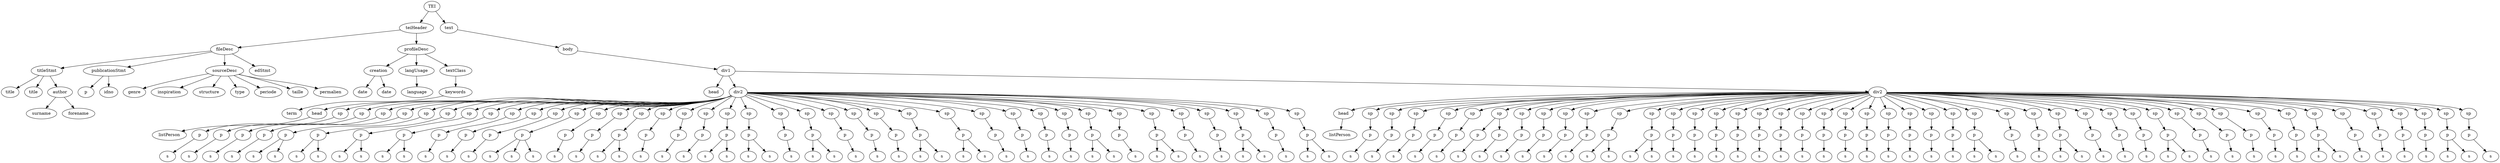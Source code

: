 digraph Tree {
	"t0" [label = "TEI"];
	"t1" [label = "teiHeader"];
	"t2" [label = "fileDesc"];
	"t3" [label = "titleStmt"];
	"t4" [label = "title"];
	"t5" [label = "title"];
	"t6" [label = "author"];
	"t7" [label = "surname"];
	"t8" [label = "forename"];
	"t9" [label = "publicationStmt"];
	"t10" [label = "p"];
	"t11" [label = "idno"];
	"t12" [label = "sourceDesc"];
	"t13" [label = "genre"];
	"t14" [label = "inspiration"];
	"t15" [label = "structure"];
	"t16" [label = "type"];
	"t17" [label = "periode"];
	"t18" [label = "taille"];
	"t19" [label = "permalien"];
	"t20" [label = "edStmt"];
	"t21" [label = "profileDesc"];
	"t22" [label = "creation"];
	"t23" [label = "date"];
	"t24" [label = "date"];
	"t25" [label = "langUsage"];
	"t26" [label = "language"];
	"t27" [label = "textClass"];
	"t28" [label = "keywords"];
	"t29" [label = "term"];
	"t30" [label = "text"];
	"t31" [label = "body"];
	"t32" [label = "div1"];
	"t33" [label = "head"];
	"t34" [label = "div2"];
	"t35" [label = "head"];
	"t36" [label = "listPerson"];
	"t37" [label = "sp"];
	"t38" [label = "p"];
	"t39" [label = "s"];
	"t40" [label = "sp"];
	"t41" [label = "p"];
	"t42" [label = "s"];
	"t43" [label = "sp"];
	"t44" [label = "p"];
	"t45" [label = "s"];
	"t46" [label = "sp"];
	"t47" [label = "p"];
	"t48" [label = "s"];
	"t49" [label = "sp"];
	"t50" [label = "p"];
	"t51" [label = "s"];
	"t52" [label = "s"];
	"t53" [label = "sp"];
	"t54" [label = "p"];
	"t55" [label = "s"];
	"t56" [label = "s"];
	"t57" [label = "sp"];
	"t58" [label = "p"];
	"t59" [label = "s"];
	"t60" [label = "s"];
	"t61" [label = "sp"];
	"t62" [label = "p"];
	"t63" [label = "s"];
	"t64" [label = "s"];
	"t65" [label = "sp"];
	"t66" [label = "p"];
	"t67" [label = "s"];
	"t68" [label = "sp"];
	"t69" [label = "p"];
	"t70" [label = "s"];
	"t71" [label = "sp"];
	"t72" [label = "p"];
	"t73" [label = "s"];
	"t74" [label = "sp"];
	"t75" [label = "p"];
	"t76" [label = "s"];
	"t77" [label = "s"];
	"t78" [label = "s"];
	"t79" [label = "sp"];
	"t80" [label = "p"];
	"t81" [label = "s"];
	"t82" [label = "sp"];
	"t83" [label = "p"];
	"t84" [label = "s"];
	"t85" [label = "sp"];
	"t86" [label = "p"];
	"t87" [label = "s"];
	"t88" [label = "s"];
	"t89" [label = "sp"];
	"t90" [label = "p"];
	"t91" [label = "s"];
	"t92" [label = "sp"];
	"t93" [label = "p"];
	"t94" [label = "s"];
	"t95" [label = "sp"];
	"t96" [label = "p"];
	"t97" [label = "s"];
	"t98" [label = "sp"];
	"t99" [label = "p"];
	"t100" [label = "s"];
	"t101" [label = "s"];
	"t102" [label = "sp"];
	"t103" [label = "p"];
	"t104" [label = "s"];
	"t105" [label = "s"];
	"t106" [label = "sp"];
	"t107" [label = "p"];
	"t108" [label = "s"];
	"t109" [label = "sp"];
	"t110" [label = "p"];
	"t111" [label = "s"];
	"t112" [label = "s"];
	"t113" [label = "sp"];
	"t114" [label = "p"];
	"t115" [label = "s"];
	"t116" [label = "sp"];
	"t117" [label = "p"];
	"t118" [label = "s"];
	"t119" [label = "sp"];
	"t120" [label = "p"];
	"t121" [label = "s"];
	"t122" [label = "sp"];
	"t123" [label = "p"];
	"t124" [label = "s"];
	"t125" [label = "s"];
	"t126" [label = "sp"];
	"t127" [label = "p"];
	"t128" [label = "s"];
	"t129" [label = "s"];
	"t130" [label = "sp"];
	"t131" [label = "p"];
	"t132" [label = "s"];
	"t133" [label = "sp"];
	"t134" [label = "p"];
	"t135" [label = "s"];
	"t136" [label = "sp"];
	"t137" [label = "p"];
	"t138" [label = "s"];
	"t139" [label = "sp"];
	"t140" [label = "p"];
	"t141" [label = "s"];
	"t142" [label = "sp"];
	"t143" [label = "p"];
	"t144" [label = "s"];
	"t145" [label = "s"];
	"t146" [label = "sp"];
	"t147" [label = "p"];
	"t148" [label = "s"];
	"t149" [label = "sp"];
	"t150" [label = "p"];
	"t151" [label = "s"];
	"t152" [label = "s"];
	"t153" [label = "sp"];
	"t154" [label = "p"];
	"t155" [label = "s"];
	"t156" [label = "sp"];
	"t157" [label = "p"];
	"t158" [label = "s"];
	"t159" [label = "sp"];
	"t160" [label = "p"];
	"t161" [label = "s"];
	"t162" [label = "s"];
	"t163" [label = "sp"];
	"t164" [label = "p"];
	"t165" [label = "s"];
	"t166" [label = "sp"];
	"t167" [label = "p"];
	"t168" [label = "s"];
	"t169" [label = "s"];
	"t170" [label = "div2"];
	"t171" [label = "head"];
	"t172" [label = "listPerson"];
	"t173" [label = "sp"];
	"t174" [label = "p"];
	"t175" [label = "s"];
	"t176" [label = "sp"];
	"t177" [label = "p"];
	"t178" [label = "s"];
	"t179" [label = "sp"];
	"t180" [label = "p"];
	"t181" [label = "s"];
	"t182" [label = "sp"];
	"t183" [label = "p"];
	"t184" [label = "s"];
	"t185" [label = "sp"];
	"t186" [label = "p"];
	"t187" [label = "s"];
	"t188" [label = "sp"];
	"t189" [label = "p"];
	"t190" [label = "s"];
	"t191" [label = "p"];
	"t192" [label = "s"];
	"t193" [label = "sp"];
	"t194" [label = "p"];
	"t195" [label = "s"];
	"t196" [label = "sp"];
	"t197" [label = "p"];
	"t198" [label = "s"];
	"t199" [label = "sp"];
	"t200" [label = "p"];
	"t201" [label = "s"];
	"t202" [label = "sp"];
	"t203" [label = "p"];
	"t204" [label = "s"];
	"t205" [label = "sp"];
	"t206" [label = "p"];
	"t207" [label = "s"];
	"t208" [label = "s"];
	"t209" [label = "sp"];
	"t210" [label = "p"];
	"t211" [label = "s"];
	"t212" [label = "s"];
	"t213" [label = "sp"];
	"t214" [label = "p"];
	"t215" [label = "s"];
	"t216" [label = "sp"];
	"t217" [label = "p"];
	"t218" [label = "s"];
	"t219" [label = "sp"];
	"t220" [label = "p"];
	"t221" [label = "s"];
	"t222" [label = "sp"];
	"t223" [label = "p"];
	"t224" [label = "s"];
	"t225" [label = "sp"];
	"t226" [label = "p"];
	"t227" [label = "s"];
	"t228" [label = "sp"];
	"t229" [label = "p"];
	"t230" [label = "s"];
	"t231" [label = "sp"];
	"t232" [label = "p"];
	"t233" [label = "s"];
	"t234" [label = "sp"];
	"t235" [label = "p"];
	"t236" [label = "s"];
	"t237" [label = "sp"];
	"t238" [label = "p"];
	"t239" [label = "s"];
	"t240" [label = "sp"];
	"t241" [label = "p"];
	"t242" [label = "s"];
	"t243" [label = "sp"];
	"t244" [label = "p"];
	"t245" [label = "s"];
	"t246" [label = "sp"];
	"t247" [label = "p"];
	"t248" [label = "s"];
	"t249" [label = "sp"];
	"t250" [label = "p"];
	"t251" [label = "s"];
	"t252" [label = "sp"];
	"t253" [label = "p"];
	"t254" [label = "s"];
	"t255" [label = "sp"];
	"t256" [label = "p"];
	"t257" [label = "s"];
	"t258" [label = "s"];
	"t259" [label = "sp"];
	"t260" [label = "p"];
	"t261" [label = "s"];
	"t262" [label = "sp"];
	"t263" [label = "p"];
	"t264" [label = "s"];
	"t265" [label = "sp"];
	"t266" [label = "p"];
	"t267" [label = "s"];
	"t268" [label = "s"];
	"t269" [label = "sp"];
	"t270" [label = "p"];
	"t271" [label = "s"];
	"t272" [label = "sp"];
	"t273" [label = "p"];
	"t274" [label = "s"];
	"t275" [label = "sp"];
	"t276" [label = "p"];
	"t277" [label = "s"];
	"t278" [label = "sp"];
	"t279" [label = "p"];
	"t280" [label = "s"];
	"t281" [label = "s"];
	"t282" [label = "sp"];
	"t283" [label = "p"];
	"t284" [label = "s"];
	"t285" [label = "sp"];
	"t286" [label = "p"];
	"t287" [label = "s"];
	"t288" [label = "sp"];
	"t289" [label = "p"];
	"t290" [label = "s"];
	"t291" [label = "sp"];
	"t292" [label = "p"];
	"t293" [label = "s"];
	"t294" [label = "sp"];
	"t295" [label = "p"];
	"t296" [label = "s"];
	"t297" [label = "sp"];
	"t298" [label = "p"];
	"t299" [label = "s"];
	"t300" [label = "s"];
	"t301" [label = "sp"];
	"t302" [label = "p"];
	"t303" [label = "s"];
	"t304" [label = "sp"];
	"t305" [label = "p"];
	"t306" [label = "s"];
	"t307" [label = "sp"];
	"t308" [label = "p"];
	"t309" [label = "s"];
	"t310" [label = "sp"];
	"t311" [label = "p"];
	"t312" [label = "s"];
	"t313" [label = "sp"];
	"t314" [label = "p"];
	"t315" [label = "s"];
	"t316" [label = "s"];
	"t317" [label = "sp"];
	"t318" [label = "p"];
	"t319" [label = "s"];
	"t0" -> "t1";
	"t1" -> "t2";
	"t2" -> "t3";
	"t3" -> "t4";
	"t3" -> "t5";
	"t3" -> "t6";
	"t6" -> "t7";
	"t6" -> "t8";
	"t2" -> "t9";
	"t9" -> "t10";
	"t9" -> "t11";
	"t2" -> "t12";
	"t12" -> "t13";
	"t12" -> "t14";
	"t12" -> "t15";
	"t12" -> "t16";
	"t12" -> "t17";
	"t12" -> "t18";
	"t12" -> "t19";
	"t2" -> "t20";
	"t1" -> "t21";
	"t21" -> "t22";
	"t22" -> "t23";
	"t22" -> "t24";
	"t21" -> "t25";
	"t25" -> "t26";
	"t21" -> "t27";
	"t27" -> "t28";
	"t28" -> "t29";
	"t0" -> "t30";
	"t30" -> "t31";
	"t31" -> "t32";
	"t32" -> "t33";
	"t32" -> "t34";
	"t34" -> "t35";
	"t35" -> "t36";
	"t34" -> "t37";
	"t37" -> "t38";
	"t38" -> "t39";
	"t34" -> "t40";
	"t40" -> "t41";
	"t41" -> "t42";
	"t34" -> "t43";
	"t43" -> "t44";
	"t44" -> "t45";
	"t34" -> "t46";
	"t46" -> "t47";
	"t47" -> "t48";
	"t34" -> "t49";
	"t49" -> "t50";
	"t50" -> "t51";
	"t50" -> "t52";
	"t34" -> "t53";
	"t53" -> "t54";
	"t54" -> "t55";
	"t54" -> "t56";
	"t34" -> "t57";
	"t57" -> "t58";
	"t58" -> "t59";
	"t58" -> "t60";
	"t34" -> "t61";
	"t61" -> "t62";
	"t62" -> "t63";
	"t62" -> "t64";
	"t34" -> "t65";
	"t65" -> "t66";
	"t66" -> "t67";
	"t34" -> "t68";
	"t68" -> "t69";
	"t69" -> "t70";
	"t34" -> "t71";
	"t71" -> "t72";
	"t72" -> "t73";
	"t34" -> "t74";
	"t74" -> "t75";
	"t75" -> "t76";
	"t75" -> "t77";
	"t75" -> "t78";
	"t34" -> "t79";
	"t79" -> "t80";
	"t80" -> "t81";
	"t34" -> "t82";
	"t82" -> "t83";
	"t83" -> "t84";
	"t34" -> "t85";
	"t85" -> "t86";
	"t86" -> "t87";
	"t86" -> "t88";
	"t34" -> "t89";
	"t89" -> "t90";
	"t90" -> "t91";
	"t34" -> "t92";
	"t92" -> "t93";
	"t93" -> "t94";
	"t34" -> "t95";
	"t95" -> "t96";
	"t96" -> "t97";
	"t34" -> "t98";
	"t98" -> "t99";
	"t99" -> "t100";
	"t99" -> "t101";
	"t34" -> "t102";
	"t102" -> "t103";
	"t103" -> "t104";
	"t103" -> "t105";
	"t34" -> "t106";
	"t106" -> "t107";
	"t107" -> "t108";
	"t34" -> "t109";
	"t109" -> "t110";
	"t110" -> "t111";
	"t110" -> "t112";
	"t34" -> "t113";
	"t113" -> "t114";
	"t114" -> "t115";
	"t34" -> "t116";
	"t116" -> "t117";
	"t117" -> "t118";
	"t34" -> "t119";
	"t119" -> "t120";
	"t120" -> "t121";
	"t34" -> "t122";
	"t122" -> "t123";
	"t123" -> "t124";
	"t123" -> "t125";
	"t34" -> "t126";
	"t126" -> "t127";
	"t127" -> "t128";
	"t127" -> "t129";
	"t34" -> "t130";
	"t130" -> "t131";
	"t131" -> "t132";
	"t34" -> "t133";
	"t133" -> "t134";
	"t134" -> "t135";
	"t34" -> "t136";
	"t136" -> "t137";
	"t137" -> "t138";
	"t34" -> "t139";
	"t139" -> "t140";
	"t140" -> "t141";
	"t34" -> "t142";
	"t142" -> "t143";
	"t143" -> "t144";
	"t143" -> "t145";
	"t34" -> "t146";
	"t146" -> "t147";
	"t147" -> "t148";
	"t34" -> "t149";
	"t149" -> "t150";
	"t150" -> "t151";
	"t150" -> "t152";
	"t34" -> "t153";
	"t153" -> "t154";
	"t154" -> "t155";
	"t34" -> "t156";
	"t156" -> "t157";
	"t157" -> "t158";
	"t34" -> "t159";
	"t159" -> "t160";
	"t160" -> "t161";
	"t160" -> "t162";
	"t34" -> "t163";
	"t163" -> "t164";
	"t164" -> "t165";
	"t34" -> "t166";
	"t166" -> "t167";
	"t167" -> "t168";
	"t167" -> "t169";
	"t32" -> "t170";
	"t170" -> "t171";
	"t171" -> "t172";
	"t170" -> "t173";
	"t173" -> "t174";
	"t174" -> "t175";
	"t170" -> "t176";
	"t176" -> "t177";
	"t177" -> "t178";
	"t170" -> "t179";
	"t179" -> "t180";
	"t180" -> "t181";
	"t170" -> "t182";
	"t182" -> "t183";
	"t183" -> "t184";
	"t170" -> "t185";
	"t185" -> "t186";
	"t186" -> "t187";
	"t170" -> "t188";
	"t188" -> "t189";
	"t189" -> "t190";
	"t188" -> "t191";
	"t191" -> "t192";
	"t170" -> "t193";
	"t193" -> "t194";
	"t194" -> "t195";
	"t170" -> "t196";
	"t196" -> "t197";
	"t197" -> "t198";
	"t170" -> "t199";
	"t199" -> "t200";
	"t200" -> "t201";
	"t170" -> "t202";
	"t202" -> "t203";
	"t203" -> "t204";
	"t170" -> "t205";
	"t205" -> "t206";
	"t206" -> "t207";
	"t206" -> "t208";
	"t170" -> "t209";
	"t209" -> "t210";
	"t210" -> "t211";
	"t210" -> "t212";
	"t170" -> "t213";
	"t213" -> "t214";
	"t214" -> "t215";
	"t170" -> "t216";
	"t216" -> "t217";
	"t217" -> "t218";
	"t170" -> "t219";
	"t219" -> "t220";
	"t220" -> "t221";
	"t170" -> "t222";
	"t222" -> "t223";
	"t223" -> "t224";
	"t170" -> "t225";
	"t225" -> "t226";
	"t226" -> "t227";
	"t170" -> "t228";
	"t228" -> "t229";
	"t229" -> "t230";
	"t170" -> "t231";
	"t231" -> "t232";
	"t232" -> "t233";
	"t170" -> "t234";
	"t234" -> "t235";
	"t235" -> "t236";
	"t170" -> "t237";
	"t237" -> "t238";
	"t238" -> "t239";
	"t170" -> "t240";
	"t240" -> "t241";
	"t241" -> "t242";
	"t170" -> "t243";
	"t243" -> "t244";
	"t244" -> "t245";
	"t170" -> "t246";
	"t246" -> "t247";
	"t247" -> "t248";
	"t170" -> "t249";
	"t249" -> "t250";
	"t250" -> "t251";
	"t170" -> "t252";
	"t252" -> "t253";
	"t253" -> "t254";
	"t170" -> "t255";
	"t255" -> "t256";
	"t256" -> "t257";
	"t256" -> "t258";
	"t170" -> "t259";
	"t259" -> "t260";
	"t260" -> "t261";
	"t170" -> "t262";
	"t262" -> "t263";
	"t263" -> "t264";
	"t170" -> "t265";
	"t265" -> "t266";
	"t266" -> "t267";
	"t266" -> "t268";
	"t170" -> "t269";
	"t269" -> "t270";
	"t270" -> "t271";
	"t170" -> "t272";
	"t272" -> "t273";
	"t273" -> "t274";
	"t170" -> "t275";
	"t275" -> "t276";
	"t276" -> "t277";
	"t170" -> "t278";
	"t278" -> "t279";
	"t279" -> "t280";
	"t279" -> "t281";
	"t170" -> "t282";
	"t282" -> "t283";
	"t283" -> "t284";
	"t170" -> "t285";
	"t285" -> "t286";
	"t286" -> "t287";
	"t170" -> "t288";
	"t288" -> "t289";
	"t289" -> "t290";
	"t170" -> "t291";
	"t291" -> "t292";
	"t292" -> "t293";
	"t170" -> "t294";
	"t294" -> "t295";
	"t295" -> "t296";
	"t170" -> "t297";
	"t297" -> "t298";
	"t298" -> "t299";
	"t298" -> "t300";
	"t170" -> "t301";
	"t301" -> "t302";
	"t302" -> "t303";
	"t170" -> "t304";
	"t304" -> "t305";
	"t305" -> "t306";
	"t170" -> "t307";
	"t307" -> "t308";
	"t308" -> "t309";
	"t170" -> "t310";
	"t310" -> "t311";
	"t311" -> "t312";
	"t170" -> "t313";
	"t313" -> "t314";
	"t314" -> "t315";
	"t314" -> "t316";
	"t170" -> "t317";
	"t317" -> "t318";
	"t318" -> "t319";
}
